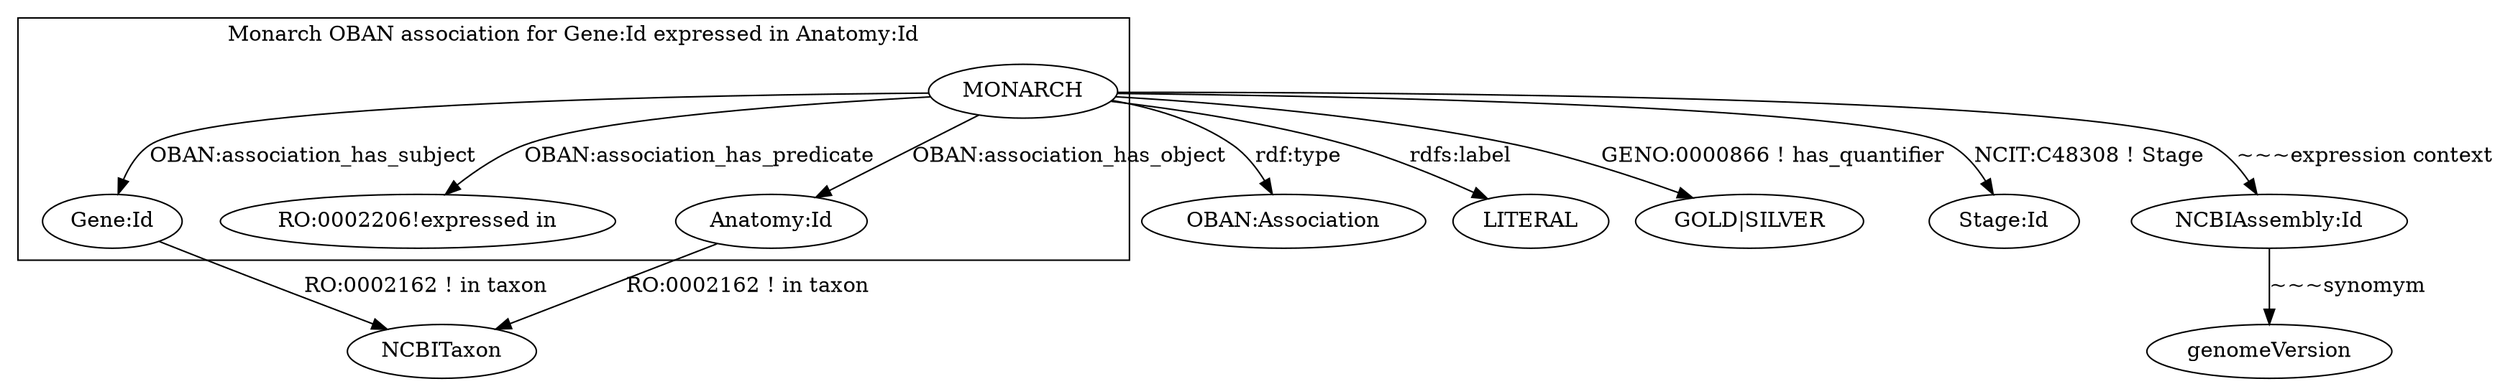 
digraph{
    subgraph cluster_0 { // , ltail=cluster_0 , lhead=cluster_n
        label = "Monarch OBAN association for Gene:Id expressed in Anatomy:Id"
        MONARCH -> "Gene:Id" [label="OBAN:association_has_subject"];
        MONARCH -> "RO:0002206!expressed in" [label="OBAN:association_has_predicate"];
        MONARCH -> "Anatomy:Id" [label="OBAN:association_has_object"];
    }

    MONARCH -> "OBAN:Association" [label="rdf:type"];
    MONARCH -> LITERAL [label="rdfs:label"];
    MONARCH -> "GOLD|SILVER" [label="GENO:0000866 ! has_quantifier"];

    # may need different predicate
    MONARCH -> "Stage:Id" [label="NCIT:C48308 ! Stage"];

    # gene->taxon probably pre-exists via ncbigene.py ingest (for major species)
    "Gene:Id" -> NCBITaxon  [label="RO:0002162 ! in taxon"];
    "Anatomy:Id" ->  NCBITaxon [label="RO:0002162 ! in taxon"];
    MONARCH -> "NCBIAssembly:Id" [label="~~~expression context"];
    "NCBIAssembly:Id" -> "genomeVersion"  [label="~~~synomym"];
}
